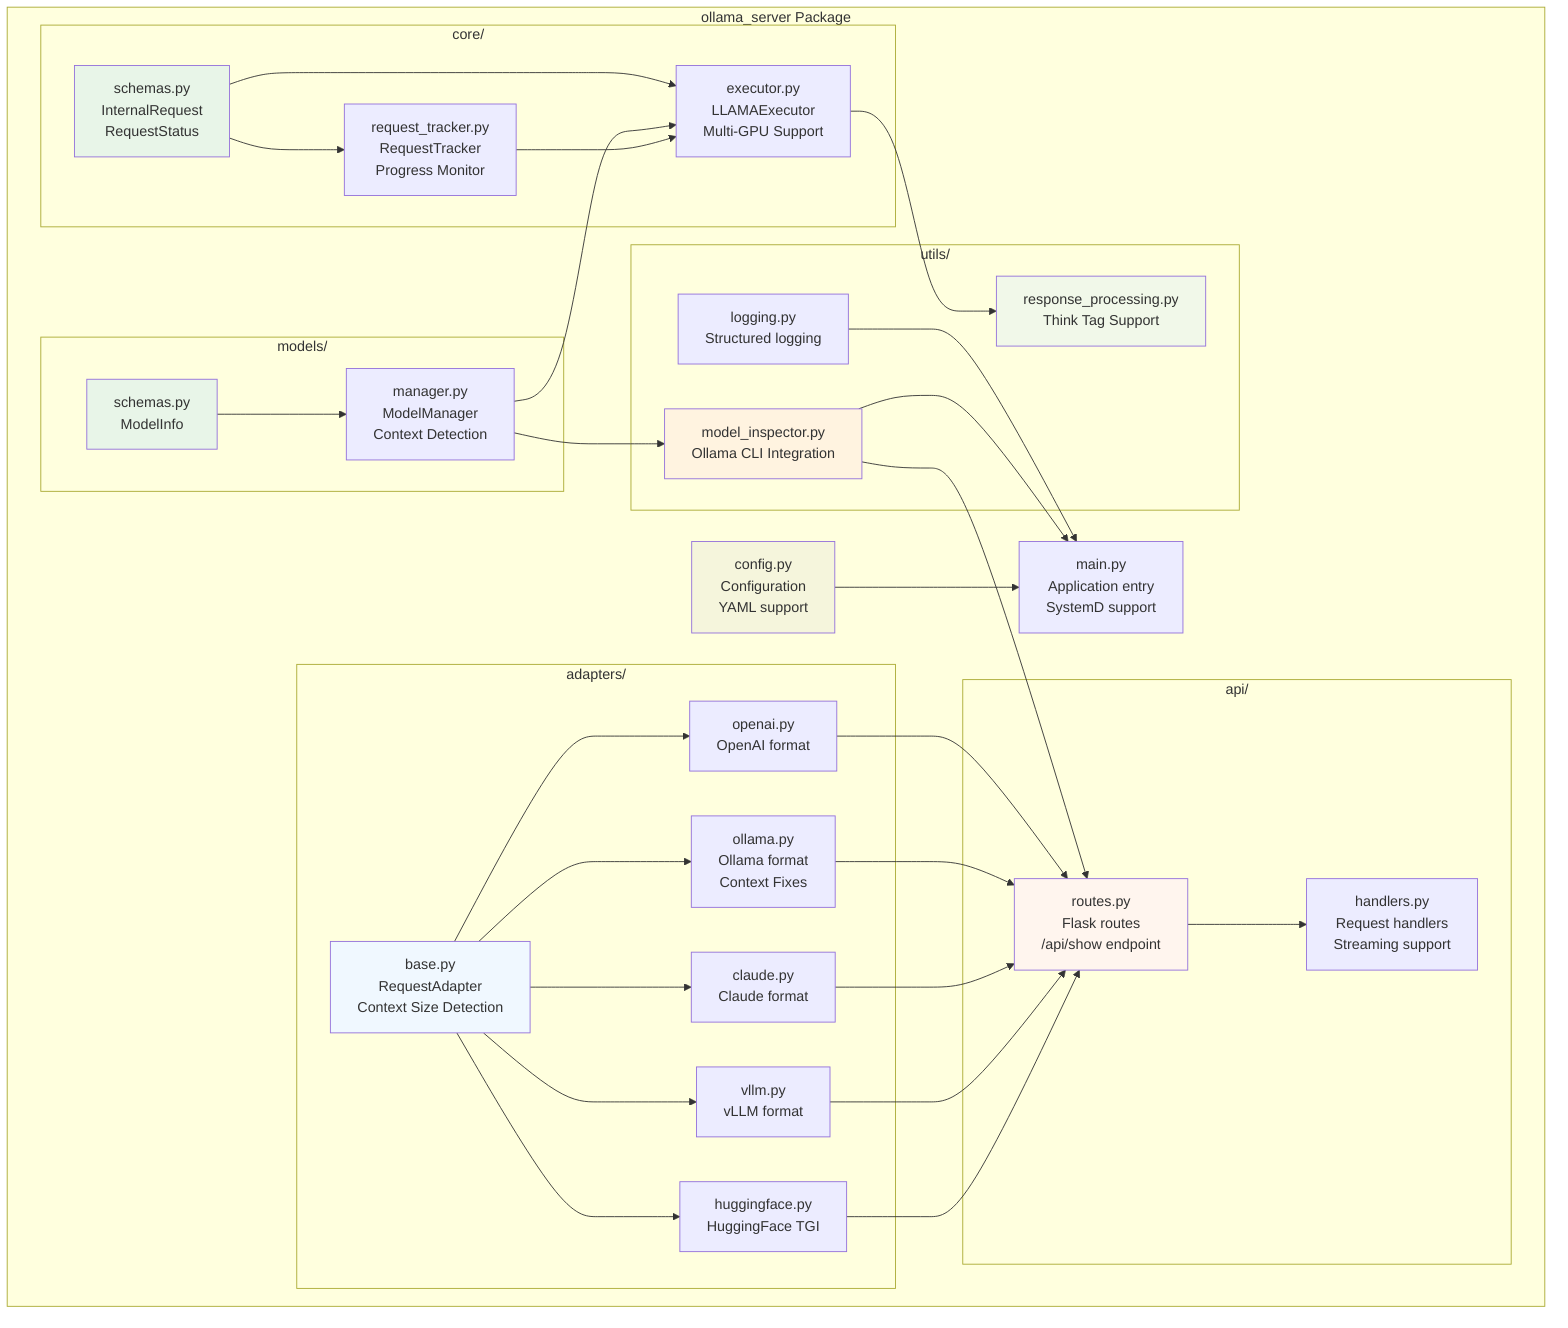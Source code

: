 graph TD
    subgraph "ollama_server Package"
        subgraph "core/"
            CS[schemas.py<br/>InternalRequest<br/>RequestStatus]
            CR[request_tracker.py<br/>RequestTracker<br/>Progress Monitor]
            CE[executor.py<br/>LLAMAExecutor<br/>Multi-GPU Support]
        end
        
        subgraph "models/"
            MS[schemas.py<br/>ModelInfo]
            MM[manager.py<br/>ModelManager<br/>Context Detection]
        end
        
        subgraph "adapters/"
            AB[base.py<br/>RequestAdapter<br/>Context Size Detection]
            AO[openai.py<br/>OpenAI format]
            AOL[ollama.py<br/>Ollama format<br/>Context Fixes]
            AC[claude.py<br/>Claude format]
            AV[vllm.py<br/>vLLM format]
            AH[huggingface.py<br/>HuggingFace TGI]
        end
        
        subgraph "api/"
            AR[routes.py<br/>Flask routes<br/>/api/show endpoint]
            AHA[handlers.py<br/>Request handlers<br/>Streaming support]
        end
        
        subgraph "utils/"
            UL[logging.py<br/>Structured logging]
            UM[model_inspector.py<br/>Ollama CLI Integration]
            UR[response_processing.py<br/>Think Tag Support]
        end
        
        MC[config.py<br/>Configuration<br/>YAML support]
        MM2[main.py<br/>Application entry<br/>SystemD support]
    end
    
    CS --> CR
    CS --> CE
    MS --> MM
    MM --> UM
    AB --> AO
    AB --> AOL
    AB --> AC
    AB --> AV
    AB --> AH
    MM --> CE
    CR --> CE
    CE --> UR
    AO --> AR
    AOL --> AR
    AC --> AR
    AV --> AR
    AH --> AR
    AR --> AHA
    UM --> AR
    MC --> MM2
    UL --> MM2
    UM --> MM2
    
    style CS fill:#e8f5e8
    style MS fill:#e8f5e8
    style AB fill:#f0f8ff
    style AR fill:#fff5ee
    style MC fill:#f5f5dc
    style UM fill:#fff3e0
    style UR fill:#f1f8e9